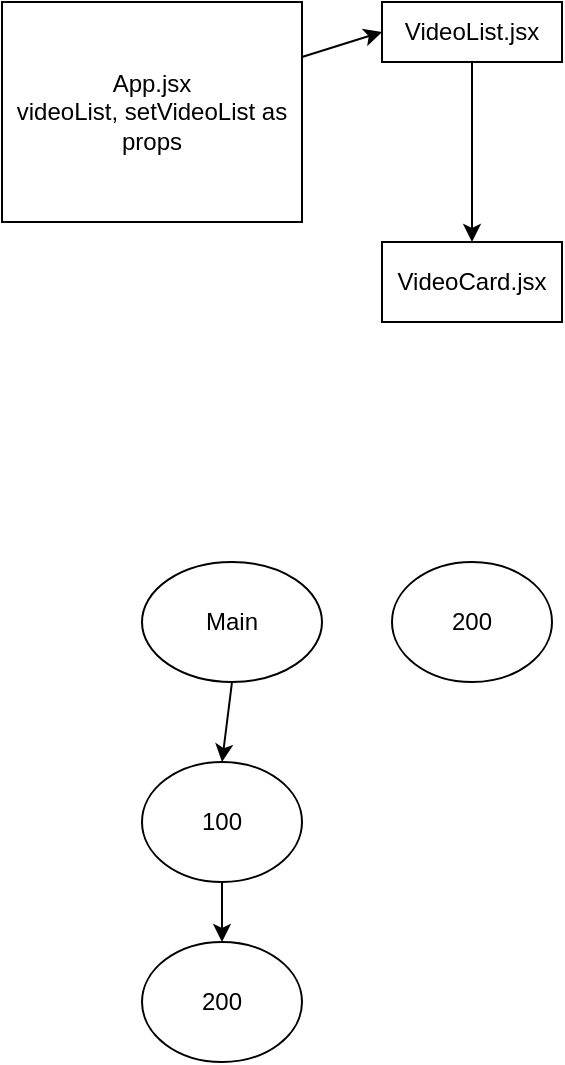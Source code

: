 <mxfile>
    <diagram id="BdzzjRRzsWgrQ7JI_RHI" name="Page-1">
        <mxGraphModel dx="529" dy="348" grid="1" gridSize="10" guides="1" tooltips="1" connect="1" arrows="1" fold="1" page="1" pageScale="1" pageWidth="827" pageHeight="1169" math="0" shadow="0">
            <root>
                <mxCell id="0"/>
                <mxCell id="1" parent="0"/>
                <mxCell id="3" value="App.jsx&lt;br&gt;videoList, setVideoList as props" style="rounded=0;whiteSpace=wrap;html=1;" parent="1" vertex="1">
                    <mxGeometry x="10" y="80" width="150" height="110" as="geometry"/>
                </mxCell>
                <mxCell id="4" value="VideoList.jsx" style="rounded=0;whiteSpace=wrap;html=1;" parent="1" vertex="1">
                    <mxGeometry x="200" y="80" width="90" height="30" as="geometry"/>
                </mxCell>
                <mxCell id="5" value="VideoCard.jsx" style="rounded=0;whiteSpace=wrap;html=1;" parent="1" vertex="1">
                    <mxGeometry x="200" y="200" width="90" height="40" as="geometry"/>
                </mxCell>
                <mxCell id="7" value="" style="endArrow=classic;html=1;exitX=0.5;exitY=1;exitDx=0;exitDy=0;entryX=0.5;entryY=0;entryDx=0;entryDy=0;" parent="1" source="4" target="5" edge="1">
                    <mxGeometry width="50" height="50" relative="1" as="geometry">
                        <mxPoint x="240" y="310" as="sourcePoint"/>
                        <mxPoint x="290" y="260" as="targetPoint"/>
                    </mxGeometry>
                </mxCell>
                <mxCell id="10" value="" style="endArrow=classic;html=1;entryX=0;entryY=0.5;entryDx=0;entryDy=0;exitX=1;exitY=0.25;exitDx=0;exitDy=0;" parent="1" source="3" target="4" edge="1">
                    <mxGeometry width="50" height="50" relative="1" as="geometry">
                        <mxPoint x="240" y="310" as="sourcePoint"/>
                        <mxPoint x="290" y="260" as="targetPoint"/>
                    </mxGeometry>
                </mxCell>
                <mxCell id="11" value="Main" style="ellipse;whiteSpace=wrap;html=1;" vertex="1" parent="1">
                    <mxGeometry x="80" y="360" width="90" height="60" as="geometry"/>
                </mxCell>
                <mxCell id="16" value="" style="edgeStyle=none;html=1;" edge="1" parent="1" source="12" target="13">
                    <mxGeometry relative="1" as="geometry"/>
                </mxCell>
                <mxCell id="12" value="100" style="ellipse;whiteSpace=wrap;html=1;" vertex="1" parent="1">
                    <mxGeometry x="80" y="460" width="80" height="60" as="geometry"/>
                </mxCell>
                <mxCell id="13" value="200" style="ellipse;whiteSpace=wrap;html=1;" vertex="1" parent="1">
                    <mxGeometry x="80" y="550" width="80" height="60" as="geometry"/>
                </mxCell>
                <mxCell id="14" value="200" style="ellipse;whiteSpace=wrap;html=1;" vertex="1" parent="1">
                    <mxGeometry x="205" y="360" width="80" height="60" as="geometry"/>
                </mxCell>
                <mxCell id="15" value="" style="endArrow=classic;html=1;exitX=0.5;exitY=1;exitDx=0;exitDy=0;entryX=0.5;entryY=0;entryDx=0;entryDy=0;" edge="1" parent="1" source="11" target="12">
                    <mxGeometry width="50" height="50" relative="1" as="geometry">
                        <mxPoint x="180" y="480" as="sourcePoint"/>
                        <mxPoint x="230" y="430" as="targetPoint"/>
                        <Array as="points"/>
                    </mxGeometry>
                </mxCell>
            </root>
        </mxGraphModel>
    </diagram>
</mxfile>